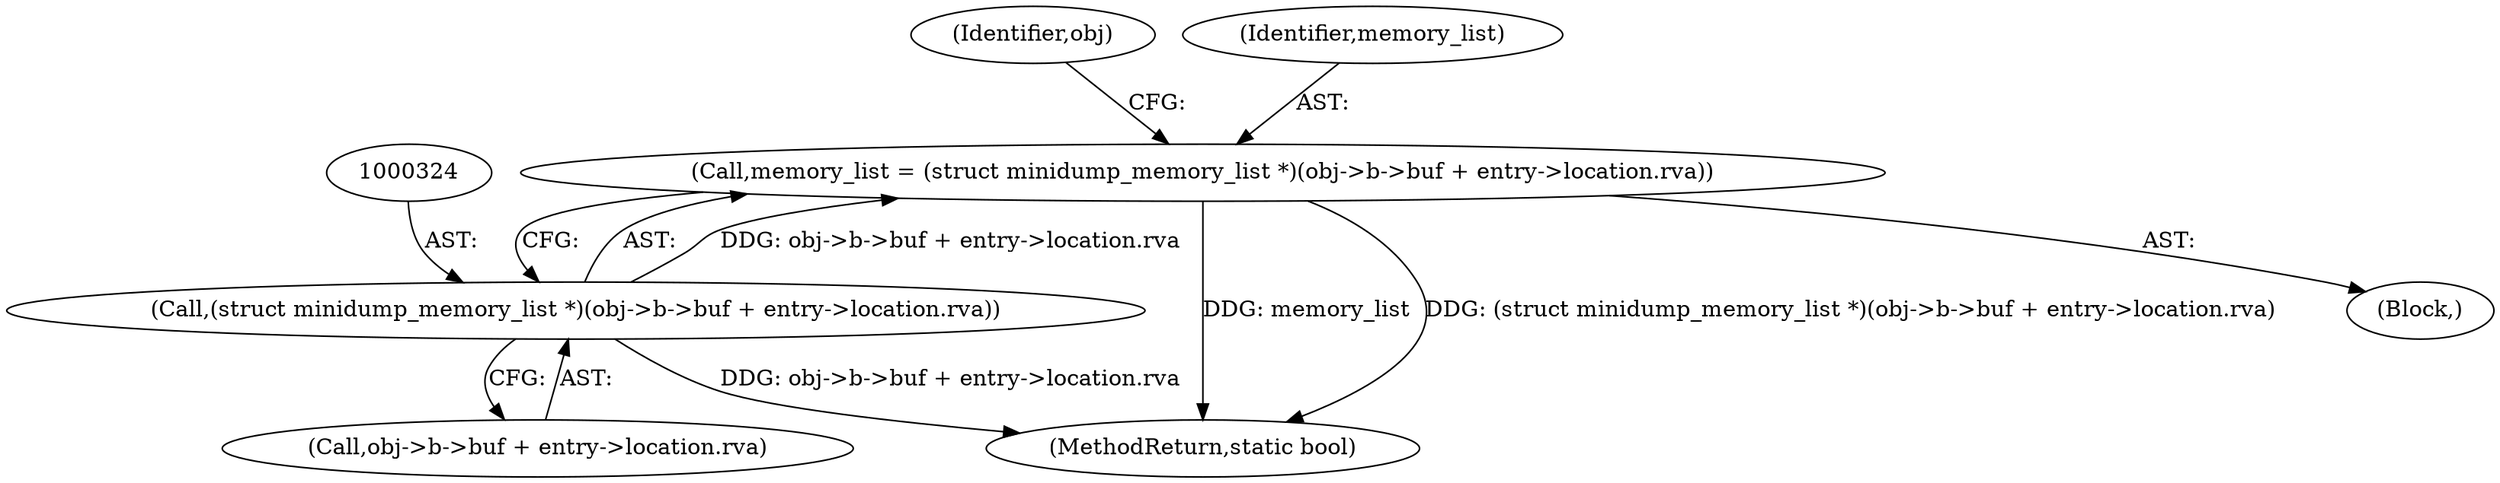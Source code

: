 digraph "0_radare2_40b021ba29c8f90ccf7c879fde2580bc73a17e8e_0@integer" {
"1000321" [label="(Call,memory_list = (struct minidump_memory_list *)(obj->b->buf + entry->location.rva))"];
"1000323" [label="(Call,(struct minidump_memory_list *)(obj->b->buf + entry->location.rva))"];
"1000321" [label="(Call,memory_list = (struct minidump_memory_list *)(obj->b->buf + entry->location.rva))"];
"1000323" [label="(Call,(struct minidump_memory_list *)(obj->b->buf + entry->location.rva))"];
"1000338" [label="(Identifier,obj)"];
"1000322" [label="(Identifier,memory_list)"];
"1001137" [label="(MethodReturn,static bool)"];
"1000166" [label="(Block,)"];
"1000325" [label="(Call,obj->b->buf + entry->location.rva)"];
"1000321" -> "1000166"  [label="AST: "];
"1000321" -> "1000323"  [label="CFG: "];
"1000322" -> "1000321"  [label="AST: "];
"1000323" -> "1000321"  [label="AST: "];
"1000338" -> "1000321"  [label="CFG: "];
"1000321" -> "1001137"  [label="DDG: memory_list"];
"1000321" -> "1001137"  [label="DDG: (struct minidump_memory_list *)(obj->b->buf + entry->location.rva)"];
"1000323" -> "1000321"  [label="DDG: obj->b->buf + entry->location.rva"];
"1000323" -> "1000325"  [label="CFG: "];
"1000324" -> "1000323"  [label="AST: "];
"1000325" -> "1000323"  [label="AST: "];
"1000323" -> "1001137"  [label="DDG: obj->b->buf + entry->location.rva"];
}
